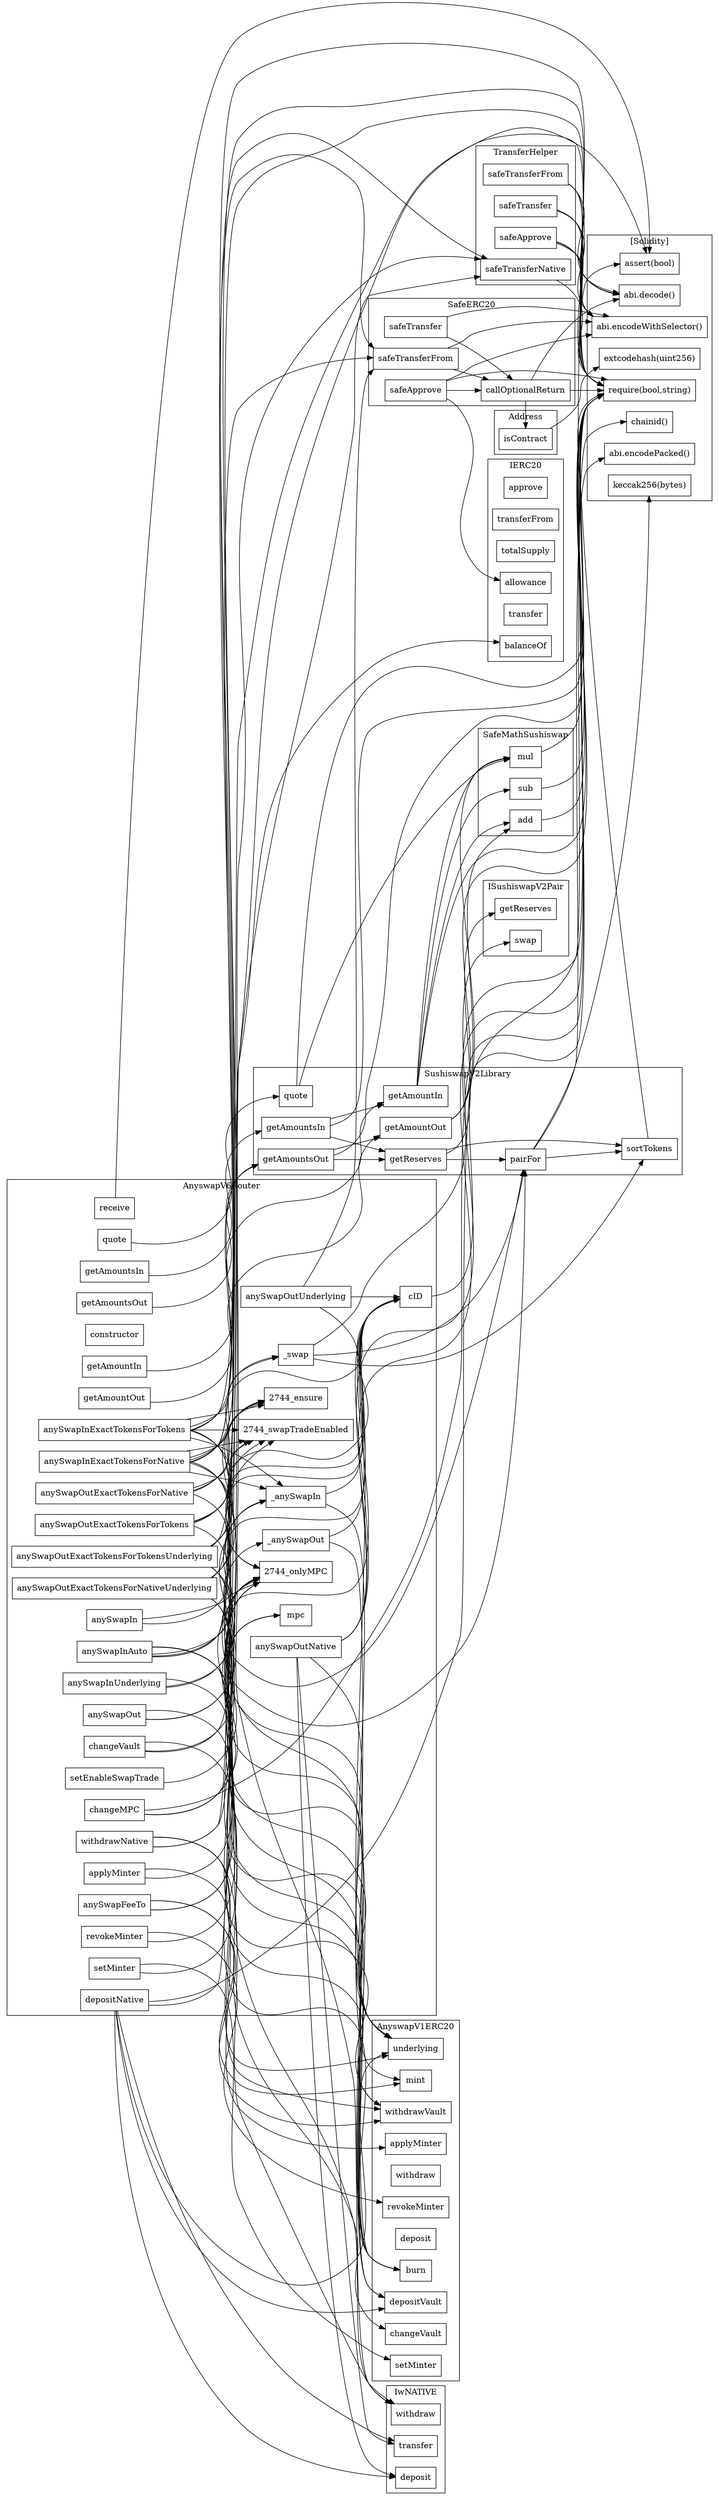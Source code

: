 strict digraph {
rankdir="LR"
node [shape=box]
subgraph cluster_98_SafeMathSushiswap {
label = "SafeMathSushiswap"
"98_sub" [label="sub"]
"98_add" [label="add"]
"98_mul" [label="mul"]
}subgraph cluster_745_IwNATIVE {
label = "IwNATIVE"
"745_deposit" [label="deposit"]
"745_withdraw" [label="withdraw"]
"745_transfer" [label="transfer"]
}subgraph cluster_1070_SafeERC20 {
label = "SafeERC20"
"1070_safeTransferFrom" [label="safeTransferFrom"]
"1070_safeTransfer" [label="safeTransfer"]
"1070_safeApprove" [label="safeApprove"]
"1070_callOptionalReturn" [label="callOptionalReturn"]
"1070_safeTransfer" -> "1070_callOptionalReturn"
"1070_safeTransferFrom" -> "1070_callOptionalReturn"
"1070_safeApprove" -> "1070_callOptionalReturn"
}subgraph cluster_22_ISushiswapV2Pair {
label = "ISushiswapV2Pair"
"22_getReserves" [label="getReserves"]
"22_swap" [label="swap"]
}subgraph cluster_727_TransferHelper {
label = "TransferHelper"
"727_safeTransferFrom" [label="safeTransferFrom"]
"727_safeTransferNative" [label="safeTransferNative"]
"727_safeTransfer" [label="safeTransfer"]
"727_safeApprove" [label="safeApprove"]
}subgraph cluster_2744_AnyswapV6Router {
label = "AnyswapV6Router"
"2744_getAmountOut" [label="getAmountOut"]
"2744_changeMPC" [label="changeMPC"]
"2744_cID" [label="cID"]
"2744_depositNative" [label="depositNative"]
"2744__anySwapIn" [label="_anySwapIn"]
"2744_withdrawNative" [label="withdrawNative"]
"2744_constructor" [label="constructor"]
"2744_mpc" [label="mpc"]
"2744_anySwapInUnderlying" [label="anySwapInUnderlying"]
"2744_revokeMinter" [label="revokeMinter"]
"2744_anySwapInExactTokensForNative" [label="anySwapInExactTokensForNative"]
"2744_getAmountIn" [label="getAmountIn"]
"2744_anySwapOutExactTokensForNative" [label="anySwapOutExactTokensForNative"]
"2744_quote" [label="quote"]
"2744__swap" [label="_swap"]
"2744_anySwapOut" [label="anySwapOut"]
"2744_anySwapOutUnderlying" [label="anySwapOutUnderlying"]
"2744_anySwapFeeTo" [label="anySwapFeeTo"]
"2744_getAmountsOut" [label="getAmountsOut"]
"2744_anySwapOutExactTokensForTokensUnderlying" [label="anySwapOutExactTokensForTokensUnderlying"]
"2744__anySwapOut" [label="_anySwapOut"]
"2744_anySwapOutExactTokensForTokens" [label="anySwapOutExactTokensForTokens"]
"2744_anySwapIn" [label="anySwapIn"]
"2744_changeVault" [label="changeVault"]
"2744_receive" [label="receive"]
"2744_anySwapOutExactTokensForNativeUnderlying" [label="anySwapOutExactTokensForNativeUnderlying"]
"2744_setMinter" [label="setMinter"]
"2744_applyMinter" [label="applyMinter"]
"2744_getAmountsIn" [label="getAmountsIn"]
"2744_anySwapInAuto" [label="anySwapInAuto"]
"2744_anySwapOutNative" [label="anySwapOutNative"]
"2744_setEnableSwapTrade" [label="setEnableSwapTrade"]
"2744_anySwapInExactTokensForTokens" [label="anySwapInExactTokensForTokens"]
"2744_anySwapFeeTo" -> "2744_mpc"
"2744_anySwapInUnderlying" -> "2744_onlyMPC"
"2744_anySwapInAuto" -> "2744__anySwapIn"
"2744_anySwapOutExactTokensForNativeUnderlying" -> "2744_swapTradeEnabled"
"2744_anySwapInExactTokensForTokens" -> "2744__anySwapIn"
"2744_anySwapInExactTokensForTokens" -> "2744_ensure"
"2744_anySwapOut" -> "2744_cID"
"2744_anySwapOutUnderlying" -> "2744_cID"
"2744_anySwapOutExactTokensForTokens" -> "2744_cID"
"2744_anySwapOutExactTokensForTokensUnderlying" -> "2744_cID"
"2744_applyMinter" -> "2744_onlyMPC"
"2744_anySwapOutNative" -> "2744_cID"
"2744_anySwapIn" -> "2744__anySwapIn"
"2744_anySwapIn" -> "2744_onlyMPC"
"2744_setEnableSwapTrade" -> "2744_onlyMPC"
"2744_anySwapInExactTokensForNative" -> "2744__swap"
"2744_anySwapInExactTokensForNative" -> "2744_ensure"
"2744_anySwapInAuto" -> "2744_onlyMPC"
"2744_anySwapInExactTokensForNative" -> "2744_onlyMPC"
"2744_anySwapInExactTokensForTokens" -> "2744_onlyMPC"
"2744_anySwapInExactTokensForNative" -> "2744_swapTradeEnabled"
"2744_anySwapOutExactTokensForNative" -> "2744_ensure"
"2744_anySwapOut" -> "2744__anySwapOut"
"2744_anySwapOutExactTokensForNativeUnderlying" -> "2744_cID"
"2744_changeMPC" -> "2744_mpc"
"2744_anySwapInExactTokensForTokens" -> "2744_swapTradeEnabled"
"2744_anySwapOutExactTokensForNative" -> "2744_swapTradeEnabled"
"2744_anySwapOutExactTokensForTokens" -> "2744_ensure"
"2744_changeMPC" -> "2744_onlyMPC"
"2744_anySwapOutExactTokensForTokensUnderlying" -> "2744_swapTradeEnabled"
"2744_changeMPC" -> "2744_cID"
"2744_anySwapOutExactTokensForNativeUnderlying" -> "2744_ensure"
"2744__anySwapIn" -> "2744_cID"
"2744_setMinter" -> "2744_onlyMPC"
"2744_anySwapInUnderlying" -> "2744__anySwapIn"
"2744_anySwapInExactTokensForNative" -> "2744__anySwapIn"
"2744_anySwapOutExactTokensForNative" -> "2744_cID"
"2744_revokeMinter" -> "2744_onlyMPC"
"2744_changeVault" -> "2744_onlyMPC"
"2744_anySwapOutExactTokensForTokens" -> "2744_swapTradeEnabled"
"2744_anySwapFeeTo" -> "2744_onlyMPC"
"2744__anySwapOut" -> "2744_cID"
"2744_anySwapInExactTokensForTokens" -> "2744__swap"
"2744_anySwapOutExactTokensForTokensUnderlying" -> "2744_ensure"
}subgraph cluster_569_SushiswapV2Library {
label = "SushiswapV2Library"
"569_sortTokens" [label="sortTokens"]
"569_getAmountsOut" [label="getAmountsOut"]
"569_quote" [label="quote"]
"569_getAmountIn" [label="getAmountIn"]
"569_getAmountsIn" [label="getAmountsIn"]
"569_getReserves" [label="getReserves"]
"569_pairFor" [label="pairFor"]
"569_getAmountOut" [label="getAmountOut"]
"569_getReserves" -> "569_pairFor"
"569_pairFor" -> "569_sortTokens"
"569_getReserves" -> "569_sortTokens"
"569_getAmountsOut" -> "569_getAmountOut"
"569_getAmountsIn" -> "569_getReserves"
"569_getAmountsIn" -> "569_getAmountIn"
"569_getAmountsOut" -> "569_getReserves"
}subgraph cluster_921_Address {
label = "Address"
"921_isContract" [label="isContract"]
}subgraph cluster_827_AnyswapV1ERC20 {
label = "AnyswapV1ERC20"
"827_revokeMinter" [label="revokeMinter"]
"827_changeVault" [label="changeVault"]
"827_underlying" [label="underlying"]
"827_mint" [label="mint"]
"827_withdraw" [label="withdraw"]
"827_setMinter" [label="setMinter"]
"827_deposit" [label="deposit"]
"827_withdrawVault" [label="withdrawVault"]
"827_depositVault" [label="depositVault"]
"827_applyMinter" [label="applyMinter"]
"827_burn" [label="burn"]
}subgraph cluster_895_IERC20 {
label = "IERC20"
"895_approve" [label="approve"]
"895_transferFrom" [label="transferFrom"]
"895_totalSupply" [label="totalSupply"]
"895_allowance" [label="allowance"]
"895_transfer" [label="transfer"]
"895_balanceOf" [label="balanceOf"]
}subgraph cluster_solidity {
label = "[Solidity]"
"abi.encodePacked()" 
"keccak256(bytes)" 
"chainid()" 
"abi.encodeWithSelector()" 
"extcodehash(uint256)" 
"abi.decode()" 
"require(bool,string)" 
"assert(bool)" 
"98_sub" -> "require(bool,string)"
"2744_anySwapInExactTokensForNative" -> "require(bool,string)"
"727_safeApprove" -> "abi.encodeWithSelector()"
"569_quote" -> "require(bool,string)"
"727_safeTransferFrom" -> "abi.decode()"
"2744_anySwapOutNative" -> "require(bool,string)"
"1070_safeApprove" -> "abi.encodeWithSelector()"
"2744_depositNative" -> "assert(bool)"
"727_safeTransfer" -> "require(bool,string)"
"1070_safeTransfer" -> "abi.encodeWithSelector()"
"569_getAmountIn" -> "require(bool,string)"
"727_safeTransferFrom" -> "require(bool,string)"
"569_pairFor" -> "abi.encodePacked()"
"2744_receive" -> "assert(bool)"
"1070_callOptionalReturn" -> "require(bool,string)"
"2744_withdrawNative" -> "require(bool,string)"
"98_mul" -> "require(bool,string)"
"2744_anySwapOutNative" -> "assert(bool)"
"569_getAmountOut" -> "require(bool,string)"
"1070_safeTransferFrom" -> "abi.encodeWithSelector()"
"569_getAmountsOut" -> "require(bool,string)"
"727_safeTransfer" -> "abi.decode()"
"2744_changeMPC" -> "require(bool,string)"
"1070_callOptionalReturn" -> "abi.decode()"
"569_sortTokens" -> "require(bool,string)"
"569_pairFor" -> "keccak256(bytes)"
"1070_safeApprove" -> "require(bool,string)"
"2744_anySwapInExactTokensForTokens" -> "require(bool,string)"
"727_safeTransferFrom" -> "abi.encodeWithSelector()"
"727_safeTransfer" -> "abi.encodeWithSelector()"
"2744_changeVault" -> "require(bool,string)"
"569_getAmountsIn" -> "require(bool,string)"
"727_safeApprove" -> "require(bool,string)"
"727_safeApprove" -> "abi.decode()"
"2744_depositNative" -> "require(bool,string)"
"98_add" -> "require(bool,string)"
"2744_cID" -> "chainid()"
"727_safeTransferNative" -> "require(bool,string)"
"921_isContract" -> "extcodehash(uint256)"
}"2744__anySwapIn" -> "827_mint"
"2744_anySwapOutExactTokensForNative" -> "827_burn"
"2744_anySwapOutUnderlying" -> "1070_safeTransferFrom"
"569_getAmountIn" -> "98_sub"
"2744__swap" -> "569_pairFor"
"2744_depositNative" -> "827_depositVault"
"569_getAmountOut" -> "98_mul"
"2744_anySwapInAuto" -> "827_withdrawVault"
"2744_anySwapOutExactTokensForTokens" -> "827_burn"
"2744_getAmountIn" -> "569_getAmountIn"
"2744__swap" -> "22_swap"
"2744_anySwapOut" -> "827_burn"
"2744__anySwapOut" -> "827_burn"
"2744_withdrawNative" -> "827_underlying"
"2744_anySwapOutNative" -> "745_deposit"
"2744_withdrawNative" -> "827_withdrawVault"
"2744_anySwapInExactTokensForNative" -> "745_withdraw"
"2744_depositNative" -> "827_underlying"
"2744_anySwapInUnderlying" -> "827_withdrawVault"
"2744_quote" -> "569_quote"
"2744_anySwapOutUnderlying" -> "827_underlying"
"569_getReserves" -> "22_getReserves"
"2744_anySwapOutExactTokensForTokensUnderlying" -> "827_depositVault"
"1070_callOptionalReturn" -> "921_isContract"
"2744_anySwapInExactTokensForTokens" -> "569_pairFor"
"2744_anySwapOutExactTokensForNativeUnderlying" -> "827_underlying"
"2744_applyMinter" -> "827_applyMinter"
"2744_anySwapOutExactTokensForTokensUnderlying" -> "827_underlying"
"2744_setMinter" -> "827_setMinter"
"2744_getAmountsIn" -> "569_getAmountsIn"
"2744_anySwapOutExactTokensForNativeUnderlying" -> "1070_safeTransferFrom"
"2744_anySwapInAuto" -> "727_safeTransferNative"
"569_getAmountIn" -> "98_add"
"2744_anySwapInExactTokensForTokens" -> "569_getAmountsOut"
"2744_anySwapOutExactTokensForTokensUnderlying" -> "1070_safeTransferFrom"
"2744_anySwapOutExactTokensForNativeUnderlying" -> "827_burn"
"2744_anySwapFeeTo" -> "827_withdrawVault"
"569_getAmountIn" -> "98_mul"
"2744_depositNative" -> "745_deposit"
"2744_revokeMinter" -> "827_revokeMinter"
"2744_anySwapInExactTokensForNative" -> "569_getAmountsOut"
"2744_withdrawNative" -> "745_withdraw"
"2744_withdrawNative" -> "727_safeTransferNative"
"569_quote" -> "98_mul"
"1070_safeApprove" -> "895_allowance"
"2744_anySwapInExactTokensForNative" -> "569_pairFor"
"2744_anySwapOutNative" -> "745_transfer"
"2744_anySwapInAuto" -> "827_underlying"
"2744__swap" -> "569_sortTokens"
"2744_anySwapInExactTokensForNative" -> "727_safeTransferNative"
"2744_anySwapOutExactTokensForNativeUnderlying" -> "827_depositVault"
"2744_anySwapOutNative" -> "827_underlying"
"2744_anySwapFeeTo" -> "827_mint"
"2744_getAmountsOut" -> "569_getAmountsOut"
"2744_anySwapInAuto" -> "745_withdraw"
"2744_anySwapOutExactTokensForTokensUnderlying" -> "827_burn"
"2744_getAmountOut" -> "569_getAmountOut"
"569_getAmountOut" -> "98_add"
"2744_depositNative" -> "745_transfer"
"2744_anySwapInAuto" -> "895_balanceOf"
"2744_changeVault" -> "827_changeVault"
}